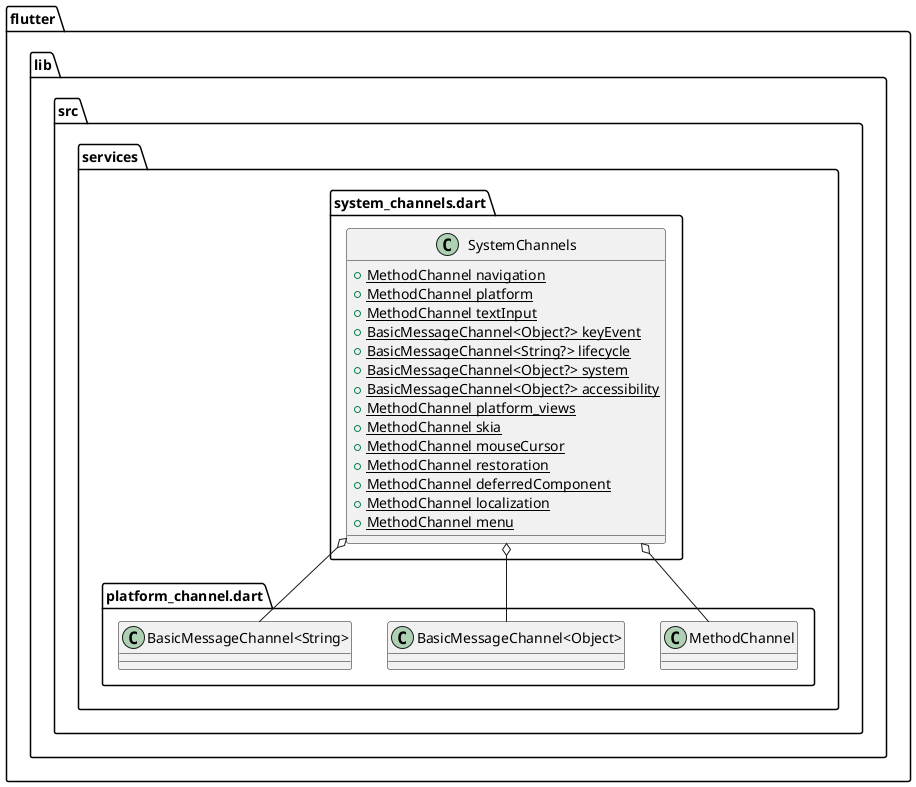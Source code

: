 @startuml
set namespaceSeparator ::

class "flutter::lib::src::services::system_channels.dart::SystemChannels" {
  {static} +MethodChannel navigation
  {static} +MethodChannel platform
  {static} +MethodChannel textInput
  {static} +BasicMessageChannel<Object?> keyEvent
  {static} +BasicMessageChannel<String?> lifecycle
  {static} +BasicMessageChannel<Object?> system
  {static} +BasicMessageChannel<Object?> accessibility
  {static} +MethodChannel platform_views
  {static} +MethodChannel skia
  {static} +MethodChannel mouseCursor
  {static} +MethodChannel restoration
  {static} +MethodChannel deferredComponent
  {static} +MethodChannel localization
  {static} +MethodChannel menu
}

"flutter::lib::src::services::system_channels.dart::SystemChannels" o-- "flutter::lib::src::services::platform_channel.dart::MethodChannel"
"flutter::lib::src::services::system_channels.dart::SystemChannels" o-- "flutter::lib::src::services::platform_channel.dart::BasicMessageChannel<Object>"
"flutter::lib::src::services::system_channels.dart::SystemChannels" o-- "flutter::lib::src::services::platform_channel.dart::BasicMessageChannel<String>"


@enduml